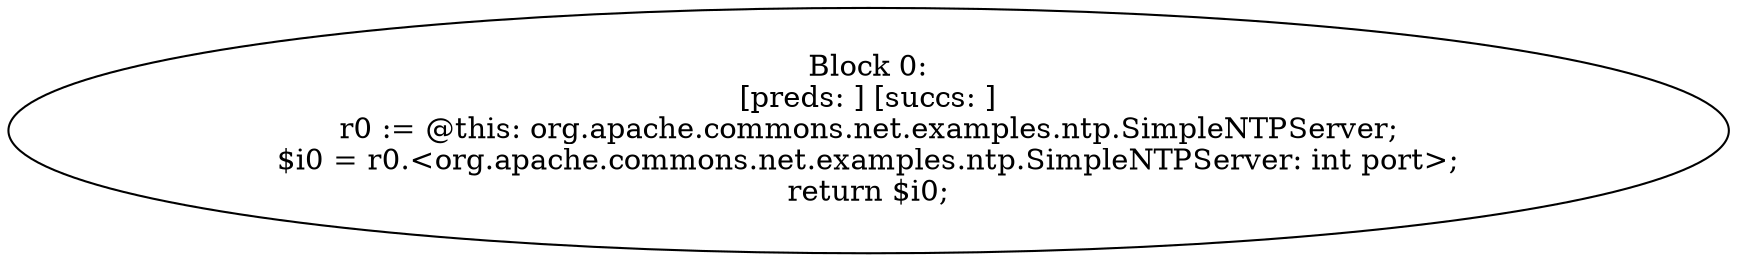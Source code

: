 digraph "unitGraph" {
    "Block 0:
[preds: ] [succs: ]
r0 := @this: org.apache.commons.net.examples.ntp.SimpleNTPServer;
$i0 = r0.<org.apache.commons.net.examples.ntp.SimpleNTPServer: int port>;
return $i0;
"
}
